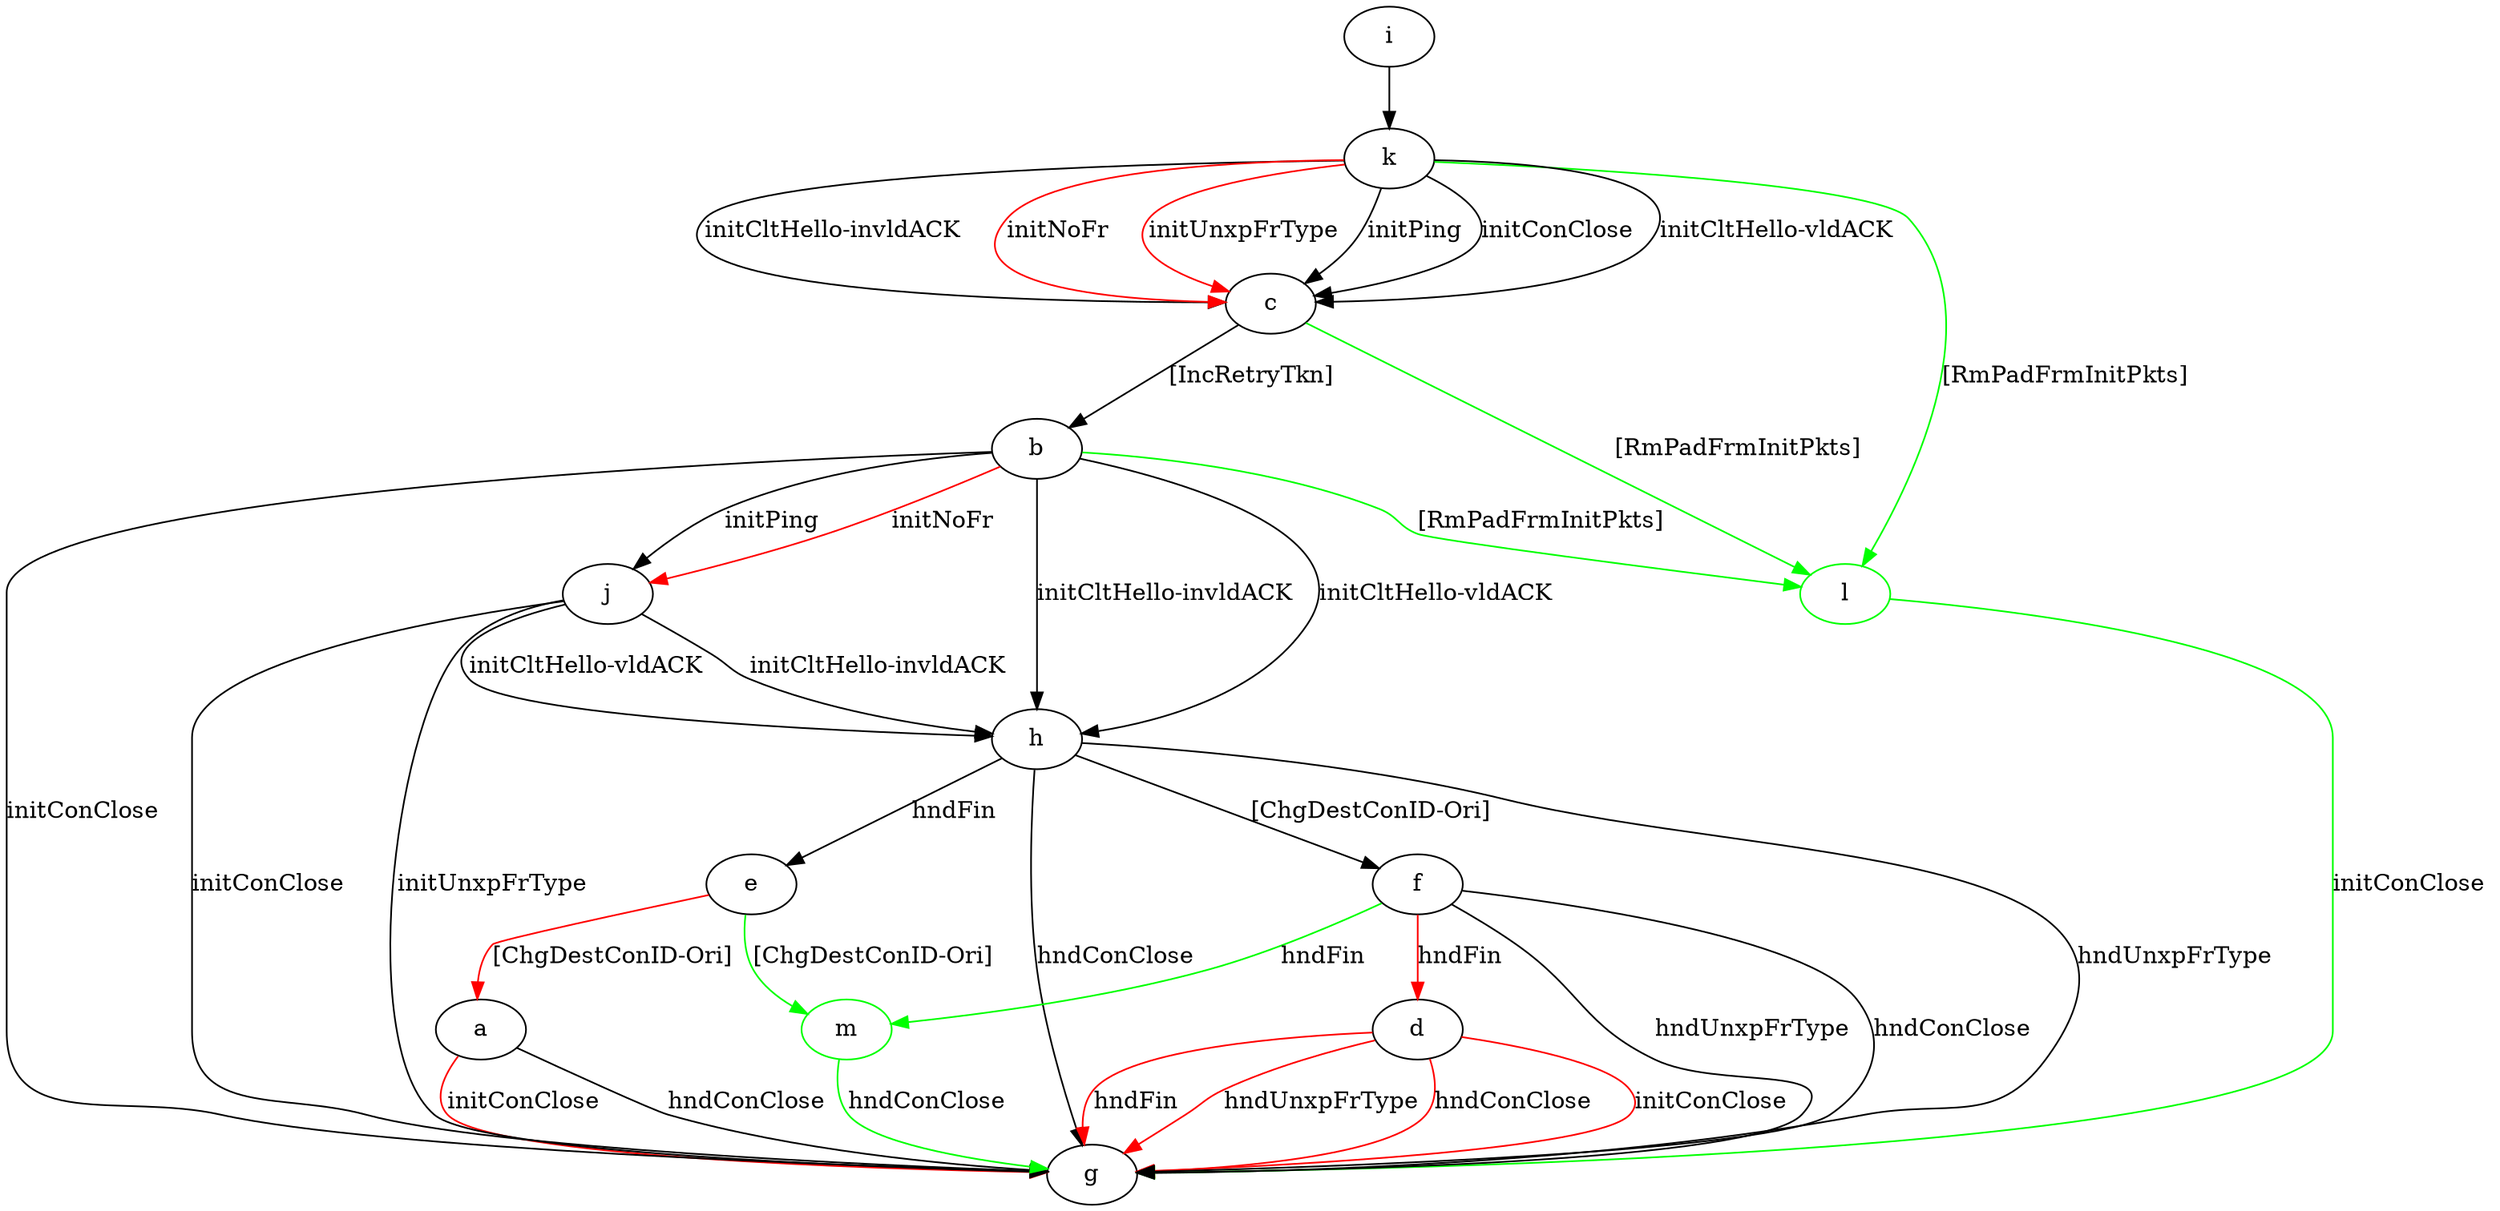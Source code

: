 digraph "" {
	a -> g	[key=0,
		label="hndConClose "];
	a -> g	[key=1,
		color=red,
		label="initConClose "];
	b -> g	[key=0,
		label="initConClose "];
	b -> h	[key=0,
		label="initCltHello-vldACK "];
	b -> h	[key=1,
		label="initCltHello-invldACK "];
	b -> j	[key=0,
		label="initPing "];
	b -> j	[key=1,
		color=red,
		label="initNoFr "];
	l	[color=green];
	b -> l	[key=0,
		color=green,
		label="[RmPadFrmInitPkts] "];
	c -> b	[key=0,
		label="[IncRetryTkn] "];
	c -> l	[key=0,
		color=green,
		label="[RmPadFrmInitPkts] "];
	d -> g	[key=0,
		color=red,
		label="initConClose "];
	d -> g	[key=1,
		color=red,
		label="hndFin "];
	d -> g	[key=2,
		color=red,
		label="hndUnxpFrType "];
	d -> g	[key=3,
		color=red,
		label="hndConClose "];
	e -> a	[key=0,
		color=red,
		label="[ChgDestConID-Ori] "];
	m	[color=green];
	e -> m	[key=0,
		color=green,
		label="[ChgDestConID-Ori] "];
	f -> d	[key=0,
		color=red,
		label="hndFin "];
	f -> g	[key=0,
		label="hndUnxpFrType "];
	f -> g	[key=1,
		label="hndConClose "];
	f -> m	[key=0,
		color=green,
		label="hndFin "];
	h -> e	[key=0,
		label="hndFin "];
	h -> f	[key=0,
		label="[ChgDestConID-Ori] "];
	h -> g	[key=0,
		label="hndUnxpFrType "];
	h -> g	[key=1,
		label="hndConClose "];
	i -> k	[key=0];
	j -> g	[key=0,
		label="initConClose "];
	j -> g	[key=1,
		label="initUnxpFrType "];
	j -> h	[key=0,
		label="initCltHello-vldACK "];
	j -> h	[key=1,
		label="initCltHello-invldACK "];
	k -> c	[key=0,
		label="initPing "];
	k -> c	[key=1,
		label="initConClose "];
	k -> c	[key=2,
		label="initCltHello-vldACK "];
	k -> c	[key=3,
		label="initCltHello-invldACK "];
	k -> c	[key=4,
		color=red,
		label="initNoFr "];
	k -> c	[key=5,
		color=red,
		label="initUnxpFrType "];
	k -> l	[key=0,
		color=green,
		label="[RmPadFrmInitPkts] "];
	l -> g	[key=0,
		color=green,
		label="initConClose "];
	m -> g	[key=0,
		color=green,
		label="hndConClose "];
}
